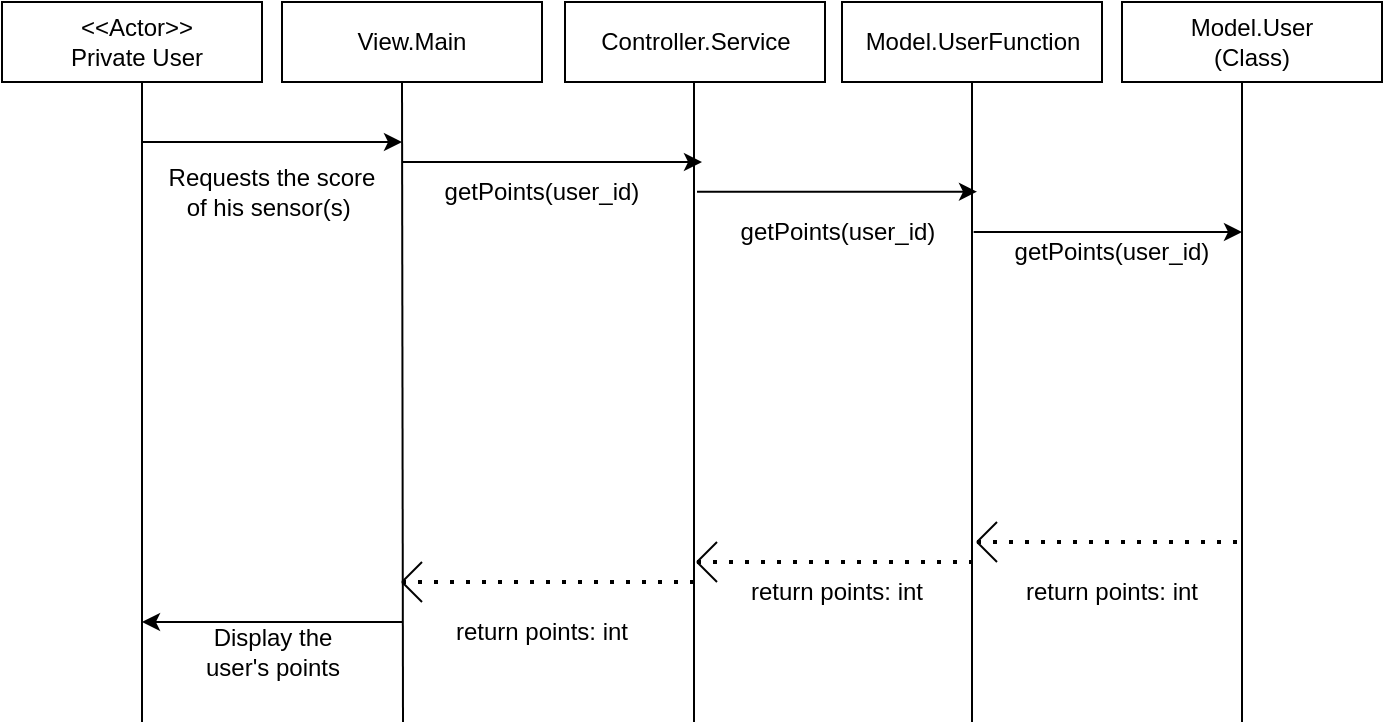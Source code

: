 <mxfile version="21.2.9" type="github">
  <diagram id="0Zi-DuWe4pThfq4NPJX8" name="Page-1">
    <mxGraphModel dx="993" dy="522" grid="1" gridSize="10" guides="1" tooltips="1" connect="1" arrows="1" fold="1" page="1" pageScale="1" pageWidth="827" pageHeight="1169" math="0" shadow="0">
      <root>
        <mxCell id="0" />
        <mxCell id="1" parent="0" />
        <mxCell id="J0QvIkvwXVLmpFwyTLTm-3" value="" style="rounded=0;whiteSpace=wrap;html=1;" parent="1" vertex="1">
          <mxGeometry x="150" y="10" width="130" height="40" as="geometry" />
        </mxCell>
        <mxCell id="J0QvIkvwXVLmpFwyTLTm-5" value="View.Main" style="text;html=1;strokeColor=none;fillColor=none;align=center;verticalAlign=middle;whiteSpace=wrap;rounded=0;" parent="1" vertex="1">
          <mxGeometry x="185" y="15" width="60" height="30" as="geometry" />
        </mxCell>
        <mxCell id="J0QvIkvwXVLmpFwyTLTm-8" value="" style="rounded=0;whiteSpace=wrap;html=1;" parent="1" vertex="1">
          <mxGeometry x="10" y="10" width="130" height="40" as="geometry" />
        </mxCell>
        <mxCell id="J0QvIkvwXVLmpFwyTLTm-9" value="&amp;lt;&amp;lt;Actor&amp;gt;&amp;gt;&lt;br&gt;Private User" style="text;html=1;strokeColor=none;fillColor=none;align=center;verticalAlign=middle;whiteSpace=wrap;rounded=0;" parent="1" vertex="1">
          <mxGeometry x="30" y="15" width="95" height="30" as="geometry" />
        </mxCell>
        <mxCell id="J0QvIkvwXVLmpFwyTLTm-11" value="" style="endArrow=classic;html=1;rounded=0;" parent="1" edge="1">
          <mxGeometry width="50" height="50" relative="1" as="geometry">
            <mxPoint x="80" y="80" as="sourcePoint" />
            <mxPoint x="210" y="80" as="targetPoint" />
          </mxGeometry>
        </mxCell>
        <mxCell id="J0QvIkvwXVLmpFwyTLTm-14" value="Requests the score&lt;br&gt;of his sensor(s)&amp;nbsp;" style="text;html=1;strokeColor=none;fillColor=none;align=center;verticalAlign=middle;whiteSpace=wrap;rounded=0;" parent="1" vertex="1">
          <mxGeometry x="80" y="90" width="130" height="30" as="geometry" />
        </mxCell>
        <mxCell id="J0QvIkvwXVLmpFwyTLTm-26" value="" style="endArrow=none;html=1;rounded=0;entryX=0.5;entryY=1;entryDx=0;entryDy=0;" parent="1" edge="1">
          <mxGeometry width="50" height="50" relative="1" as="geometry">
            <mxPoint x="210.5" y="370" as="sourcePoint" />
            <mxPoint x="210" y="50" as="targetPoint" />
          </mxGeometry>
        </mxCell>
        <mxCell id="J0QvIkvwXVLmpFwyTLTm-27" value="" style="endArrow=none;html=1;rounded=0;entryX=0.5;entryY=1;entryDx=0;entryDy=0;" parent="1" edge="1">
          <mxGeometry width="50" height="50" relative="1" as="geometry">
            <mxPoint x="80" y="370" as="sourcePoint" />
            <mxPoint x="80" y="50" as="targetPoint" />
          </mxGeometry>
        </mxCell>
        <mxCell id="J0QvIkvwXVLmpFwyTLTm-30" value="getPoints(user_id)" style="text;html=1;strokeColor=none;fillColor=none;align=center;verticalAlign=middle;whiteSpace=wrap;rounded=0;" parent="1" vertex="1">
          <mxGeometry x="210" y="90" width="140" height="30" as="geometry" />
        </mxCell>
        <mxCell id="J0QvIkvwXVLmpFwyTLTm-46" value="" style="endArrow=none;dashed=1;html=1;dashPattern=1 3;strokeWidth=2;rounded=0;" parent="1" edge="1">
          <mxGeometry width="50" height="50" relative="1" as="geometry">
            <mxPoint x="210" y="300" as="sourcePoint" />
            <mxPoint x="360" y="300" as="targetPoint" />
          </mxGeometry>
        </mxCell>
        <mxCell id="J0QvIkvwXVLmpFwyTLTm-47" value="" style="endArrow=none;html=1;rounded=0;" parent="1" edge="1">
          <mxGeometry width="50" height="50" relative="1" as="geometry">
            <mxPoint x="210" y="300" as="sourcePoint" />
            <mxPoint x="220" y="290" as="targetPoint" />
          </mxGeometry>
        </mxCell>
        <mxCell id="J0QvIkvwXVLmpFwyTLTm-48" value="" style="endArrow=none;html=1;rounded=0;" parent="1" edge="1">
          <mxGeometry width="50" height="50" relative="1" as="geometry">
            <mxPoint x="210" y="300" as="sourcePoint" />
            <mxPoint x="220" y="310" as="targetPoint" />
            <Array as="points">
              <mxPoint x="220" y="310" />
            </Array>
          </mxGeometry>
        </mxCell>
        <mxCell id="J0QvIkvwXVLmpFwyTLTm-49" value="" style="endArrow=classic;html=1;rounded=0;" parent="1" edge="1">
          <mxGeometry width="50" height="50" relative="1" as="geometry">
            <mxPoint x="210" y="320" as="sourcePoint" />
            <mxPoint x="80" y="320" as="targetPoint" />
          </mxGeometry>
        </mxCell>
        <mxCell id="J0QvIkvwXVLmpFwyTLTm-50" value="return points: int" style="text;html=1;strokeColor=none;fillColor=none;align=center;verticalAlign=middle;whiteSpace=wrap;rounded=0;" parent="1" vertex="1">
          <mxGeometry x="230" y="310" width="100" height="30" as="geometry" />
        </mxCell>
        <mxCell id="J0QvIkvwXVLmpFwyTLTm-52" value="Display the user&#39;s points" style="text;html=1;strokeColor=none;fillColor=none;align=center;verticalAlign=middle;whiteSpace=wrap;rounded=0;" parent="1" vertex="1">
          <mxGeometry x="97.5" y="320" width="95" height="30" as="geometry" />
        </mxCell>
        <mxCell id="tWReDUVrI50OzmOSi_4m-1" value="" style="rounded=0;whiteSpace=wrap;html=1;" parent="1" vertex="1">
          <mxGeometry x="570" y="10" width="130" height="40" as="geometry" />
        </mxCell>
        <mxCell id="tWReDUVrI50OzmOSi_4m-2" value="Model.User (Class)" style="text;html=1;strokeColor=none;fillColor=none;align=center;verticalAlign=middle;whiteSpace=wrap;rounded=0;" parent="1" vertex="1">
          <mxGeometry x="605" y="15" width="60" height="30" as="geometry" />
        </mxCell>
        <mxCell id="tWReDUVrI50OzmOSi_4m-3" value="" style="endArrow=none;html=1;rounded=0;entryX=0.5;entryY=1;entryDx=0;entryDy=0;" parent="1" edge="1">
          <mxGeometry width="50" height="50" relative="1" as="geometry">
            <mxPoint x="630" y="370" as="sourcePoint" />
            <mxPoint x="630" y="50" as="targetPoint" />
          </mxGeometry>
        </mxCell>
        <mxCell id="tWReDUVrI50OzmOSi_4m-4" value="" style="rounded=0;whiteSpace=wrap;html=1;" parent="1" vertex="1">
          <mxGeometry x="430" y="10" width="130" height="40" as="geometry" />
        </mxCell>
        <mxCell id="tWReDUVrI50OzmOSi_4m-5" value="Model.UserFunction" style="text;html=1;strokeColor=none;fillColor=none;align=center;verticalAlign=middle;whiteSpace=wrap;rounded=0;" parent="1" vertex="1">
          <mxGeometry x="457.5" y="15" width="75" height="30" as="geometry" />
        </mxCell>
        <mxCell id="tWReDUVrI50OzmOSi_4m-6" value="" style="endArrow=none;html=1;rounded=0;entryX=0.5;entryY=1;entryDx=0;entryDy=0;" parent="1" target="tWReDUVrI50OzmOSi_4m-4" edge="1">
          <mxGeometry width="50" height="50" relative="1" as="geometry">
            <mxPoint x="495" y="370" as="sourcePoint" />
            <mxPoint x="570" y="120" as="targetPoint" />
          </mxGeometry>
        </mxCell>
        <mxCell id="tWReDUVrI50OzmOSi_4m-7" value="" style="endArrow=classic;html=1;rounded=0;exitX=0.988;exitY=0.5;exitDx=0;exitDy=0;exitPerimeter=0;" parent="1" edge="1" source="tWReDUVrI50OzmOSi_4m-17">
          <mxGeometry width="50" height="50" relative="1" as="geometry">
            <mxPoint x="490" y="125" as="sourcePoint" />
            <mxPoint x="630" y="125" as="targetPoint" />
          </mxGeometry>
        </mxCell>
        <mxCell id="tWReDUVrI50OzmOSi_4m-8" value="getPoints(user_id)" style="text;html=1;strokeColor=none;fillColor=none;align=center;verticalAlign=middle;whiteSpace=wrap;rounded=0;" parent="1" vertex="1">
          <mxGeometry x="495" y="120" width="140" height="30" as="geometry" />
        </mxCell>
        <mxCell id="tWReDUVrI50OzmOSi_4m-9" value="" style="endArrow=none;dashed=1;html=1;dashPattern=1 3;strokeWidth=2;rounded=0;" parent="1" edge="1">
          <mxGeometry width="50" height="50" relative="1" as="geometry">
            <mxPoint x="497.5" y="280" as="sourcePoint" />
            <mxPoint x="630" y="280" as="targetPoint" />
          </mxGeometry>
        </mxCell>
        <mxCell id="tWReDUVrI50OzmOSi_4m-10" value="" style="endArrow=none;html=1;rounded=0;" parent="1" edge="1">
          <mxGeometry width="50" height="50" relative="1" as="geometry">
            <mxPoint x="497.5" y="280" as="sourcePoint" />
            <mxPoint x="507.5" y="270" as="targetPoint" />
          </mxGeometry>
        </mxCell>
        <mxCell id="tWReDUVrI50OzmOSi_4m-11" value="" style="endArrow=none;html=1;rounded=0;" parent="1" edge="1">
          <mxGeometry width="50" height="50" relative="1" as="geometry">
            <mxPoint x="497.5" y="280" as="sourcePoint" />
            <mxPoint x="507.5" y="290" as="targetPoint" />
            <Array as="points">
              <mxPoint x="507.5" y="290" />
            </Array>
          </mxGeometry>
        </mxCell>
        <mxCell id="tWReDUVrI50OzmOSi_4m-12" value="return points: int" style="text;html=1;strokeColor=none;fillColor=none;align=center;verticalAlign=middle;whiteSpace=wrap;rounded=0;" parent="1" vertex="1">
          <mxGeometry x="520" y="290" width="90" height="30" as="geometry" />
        </mxCell>
        <mxCell id="tWReDUVrI50OzmOSi_4m-13" value="" style="rounded=0;whiteSpace=wrap;html=1;" parent="1" vertex="1">
          <mxGeometry x="291.5" y="10" width="130" height="40" as="geometry" />
        </mxCell>
        <mxCell id="tWReDUVrI50OzmOSi_4m-14" value="Controller.Service" style="text;html=1;strokeColor=none;fillColor=none;align=center;verticalAlign=middle;whiteSpace=wrap;rounded=0;" parent="1" vertex="1">
          <mxGeometry x="326.5" y="15" width="60" height="30" as="geometry" />
        </mxCell>
        <mxCell id="tWReDUVrI50OzmOSi_4m-15" value="" style="endArrow=none;html=1;rounded=0;entryX=0.5;entryY=1;entryDx=0;entryDy=0;" parent="1" edge="1">
          <mxGeometry width="50" height="50" relative="1" as="geometry">
            <mxPoint x="356" y="370" as="sourcePoint" />
            <mxPoint x="356" y="50" as="targetPoint" />
          </mxGeometry>
        </mxCell>
        <mxCell id="tWReDUVrI50OzmOSi_4m-16" value="" style="endArrow=classic;html=1;rounded=0;" parent="1" edge="1">
          <mxGeometry width="50" height="50" relative="1" as="geometry">
            <mxPoint x="357.5" y="104.86" as="sourcePoint" />
            <mxPoint x="497.5" y="104.86" as="targetPoint" />
          </mxGeometry>
        </mxCell>
        <mxCell id="tWReDUVrI50OzmOSi_4m-17" value="getPoints(user_id)" style="text;html=1;strokeColor=none;fillColor=none;align=center;verticalAlign=middle;whiteSpace=wrap;rounded=0;" parent="1" vertex="1">
          <mxGeometry x="357.5" y="110" width="140" height="30" as="geometry" />
        </mxCell>
        <mxCell id="tWReDUVrI50OzmOSi_4m-18" value="" style="endArrow=none;dashed=1;html=1;dashPattern=1 3;strokeWidth=2;rounded=0;" parent="1" edge="1">
          <mxGeometry width="50" height="50" relative="1" as="geometry">
            <mxPoint x="357.5" y="290" as="sourcePoint" />
            <mxPoint x="497.5" y="290" as="targetPoint" />
          </mxGeometry>
        </mxCell>
        <mxCell id="tWReDUVrI50OzmOSi_4m-19" value="" style="endArrow=none;html=1;rounded=0;" parent="1" edge="1">
          <mxGeometry width="50" height="50" relative="1" as="geometry">
            <mxPoint x="357.5" y="290" as="sourcePoint" />
            <mxPoint x="367.5" y="280" as="targetPoint" />
          </mxGeometry>
        </mxCell>
        <mxCell id="tWReDUVrI50OzmOSi_4m-20" value="" style="endArrow=none;html=1;rounded=0;" parent="1" edge="1">
          <mxGeometry width="50" height="50" relative="1" as="geometry">
            <mxPoint x="357.5" y="290" as="sourcePoint" />
            <mxPoint x="367.5" y="300" as="targetPoint" />
            <Array as="points">
              <mxPoint x="367.5" y="300" />
            </Array>
          </mxGeometry>
        </mxCell>
        <mxCell id="tWReDUVrI50OzmOSi_4m-21" value="return points: int" style="text;html=1;strokeColor=none;fillColor=none;align=center;verticalAlign=middle;whiteSpace=wrap;rounded=0;" parent="1" vertex="1">
          <mxGeometry x="381.25" y="290" width="92.5" height="30" as="geometry" />
        </mxCell>
        <mxCell id="iUg1BVsudGJwtlZ85fuI-5" value="" style="endArrow=classic;html=1;rounded=0;" edge="1" parent="1">
          <mxGeometry width="50" height="50" relative="1" as="geometry">
            <mxPoint x="210" y="90" as="sourcePoint" />
            <mxPoint x="360" y="90" as="targetPoint" />
          </mxGeometry>
        </mxCell>
      </root>
    </mxGraphModel>
  </diagram>
</mxfile>

